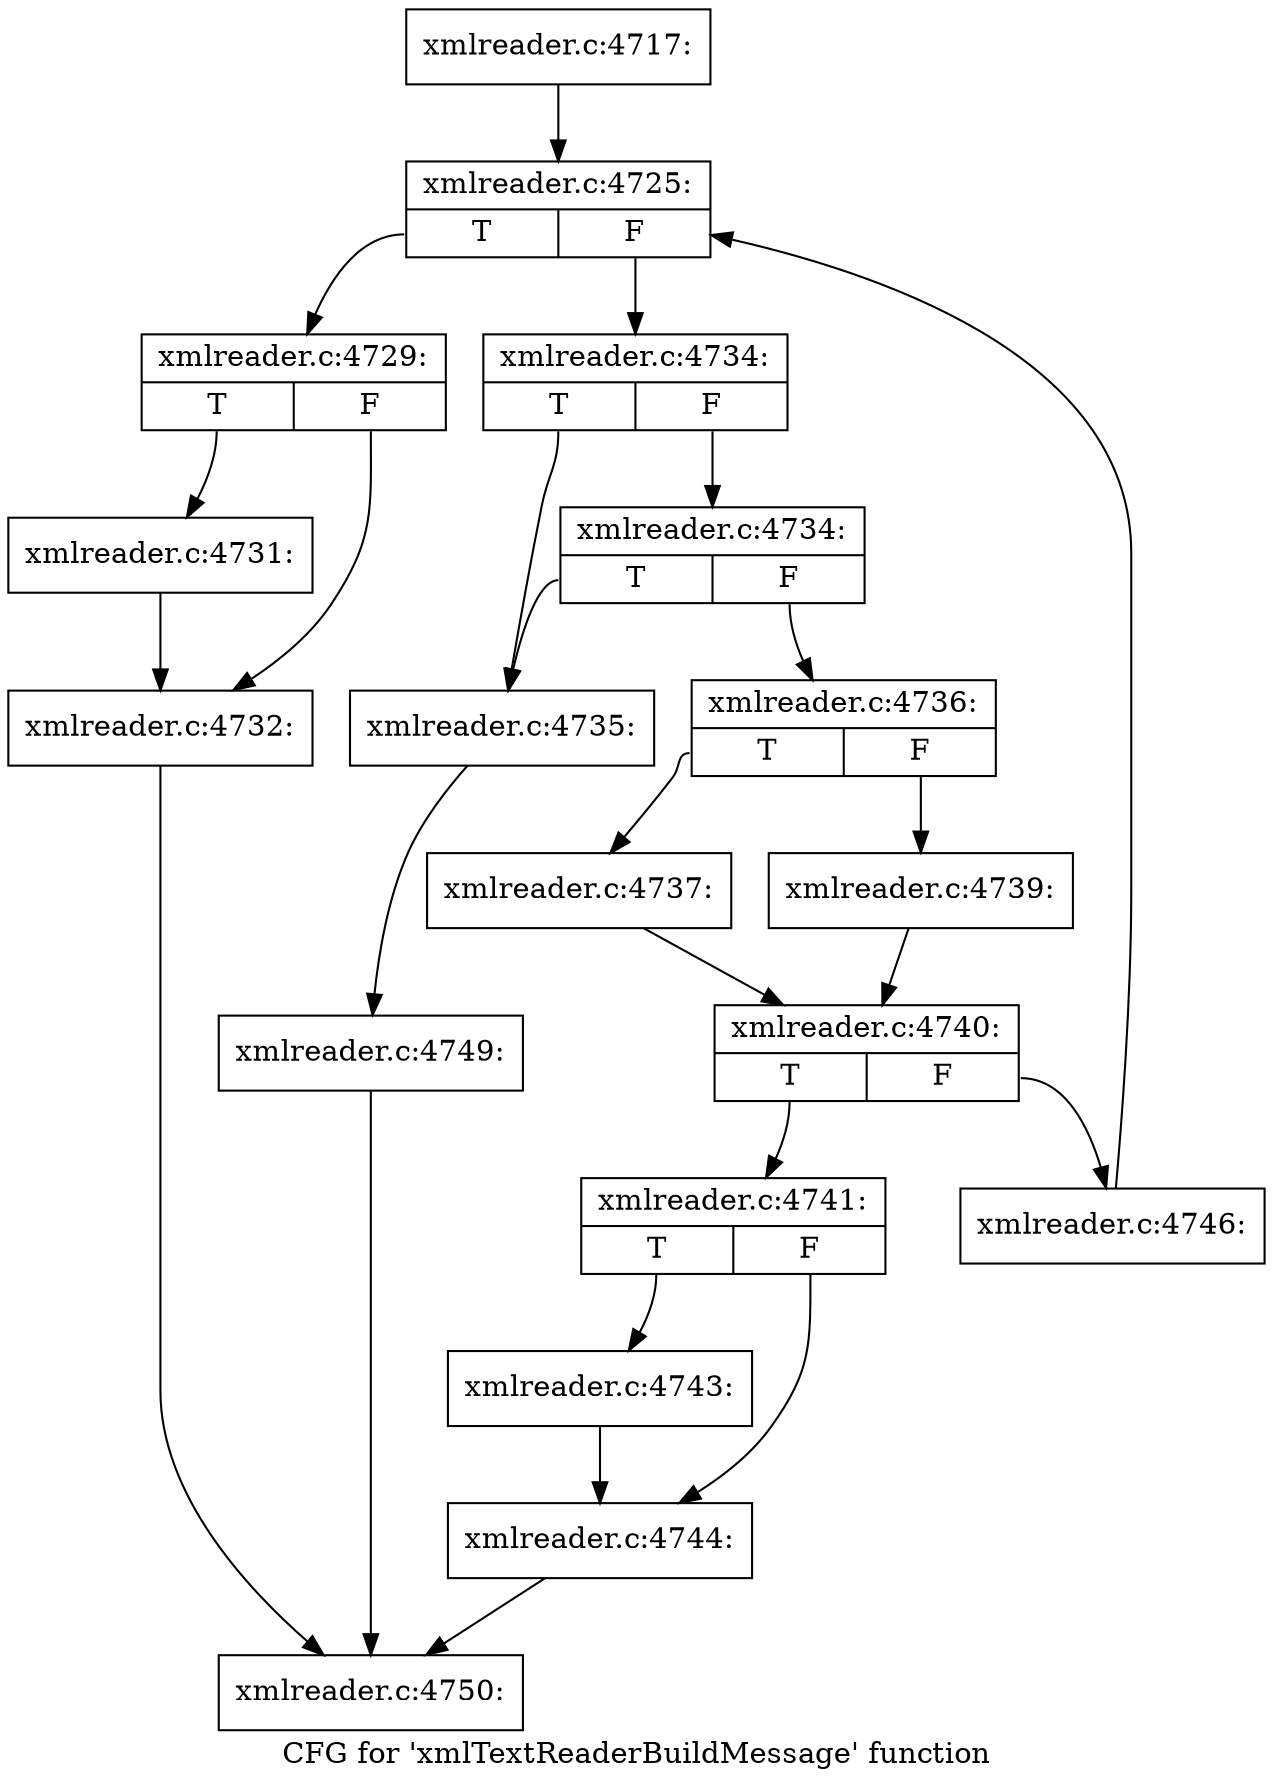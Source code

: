 digraph "CFG for 'xmlTextReaderBuildMessage' function" {
	label="CFG for 'xmlTextReaderBuildMessage' function";

	Node0x4a0f3e0 [shape=record,label="{xmlreader.c:4717:}"];
	Node0x4a0f3e0 -> Node0x48b7b50;
	Node0x48b7b50 [shape=record,label="{xmlreader.c:4725:|{<s0>T|<s1>F}}"];
	Node0x48b7b50:s0 -> Node0x48b8930;
	Node0x48b7b50:s1 -> Node0x48b8c60;
	Node0x48b8930 [shape=record,label="{xmlreader.c:4729:|{<s0>T|<s1>F}}"];
	Node0x48b8930:s0 -> Node0x48b8c10;
	Node0x48b8930:s1 -> Node0x48b9540;
	Node0x48b8c10 [shape=record,label="{xmlreader.c:4731:}"];
	Node0x48b8c10 -> Node0x48b9540;
	Node0x48b9540 [shape=record,label="{xmlreader.c:4732:}"];
	Node0x48b9540 -> Node0x4a0f8c0;
	Node0x48b8c60 [shape=record,label="{xmlreader.c:4734:|{<s0>T|<s1>F}}"];
	Node0x48b8c60:s0 -> Node0x48b9b40;
	Node0x48b8c60:s1 -> Node0x48b9be0;
	Node0x48b9be0 [shape=record,label="{xmlreader.c:4734:|{<s0>T|<s1>F}}"];
	Node0x48b9be0:s0 -> Node0x48b9b40;
	Node0x48b9be0:s1 -> Node0x48b9b90;
	Node0x48b9b40 [shape=record,label="{xmlreader.c:4735:}"];
	Node0x48b9b40 -> Node0x48b7ad0;
	Node0x48b9b90 [shape=record,label="{xmlreader.c:4736:|{<s0>T|<s1>F}}"];
	Node0x48b9b90:s0 -> Node0x48ba210;
	Node0x48b9b90:s1 -> Node0x48ba2b0;
	Node0x48ba210 [shape=record,label="{xmlreader.c:4737:}"];
	Node0x48ba210 -> Node0x48ba260;
	Node0x48ba2b0 [shape=record,label="{xmlreader.c:4739:}"];
	Node0x48ba2b0 -> Node0x48ba260;
	Node0x48ba260 [shape=record,label="{xmlreader.c:4740:|{<s0>T|<s1>F}}"];
	Node0x48ba260:s0 -> Node0x48ba9b0;
	Node0x48ba260:s1 -> Node0x48baa00;
	Node0x48ba9b0 [shape=record,label="{xmlreader.c:4741:|{<s0>T|<s1>F}}"];
	Node0x48ba9b0:s0 -> Node0x48bb310;
	Node0x48ba9b0:s1 -> Node0x48bb360;
	Node0x48bb310 [shape=record,label="{xmlreader.c:4743:}"];
	Node0x48bb310 -> Node0x48bb360;
	Node0x48bb360 [shape=record,label="{xmlreader.c:4744:}"];
	Node0x48bb360 -> Node0x4a0f8c0;
	Node0x48baa00 [shape=record,label="{xmlreader.c:4746:}"];
	Node0x48baa00 -> Node0x48b7b50;
	Node0x48b7ad0 [shape=record,label="{xmlreader.c:4749:}"];
	Node0x48b7ad0 -> Node0x4a0f8c0;
	Node0x4a0f8c0 [shape=record,label="{xmlreader.c:4750:}"];
}
